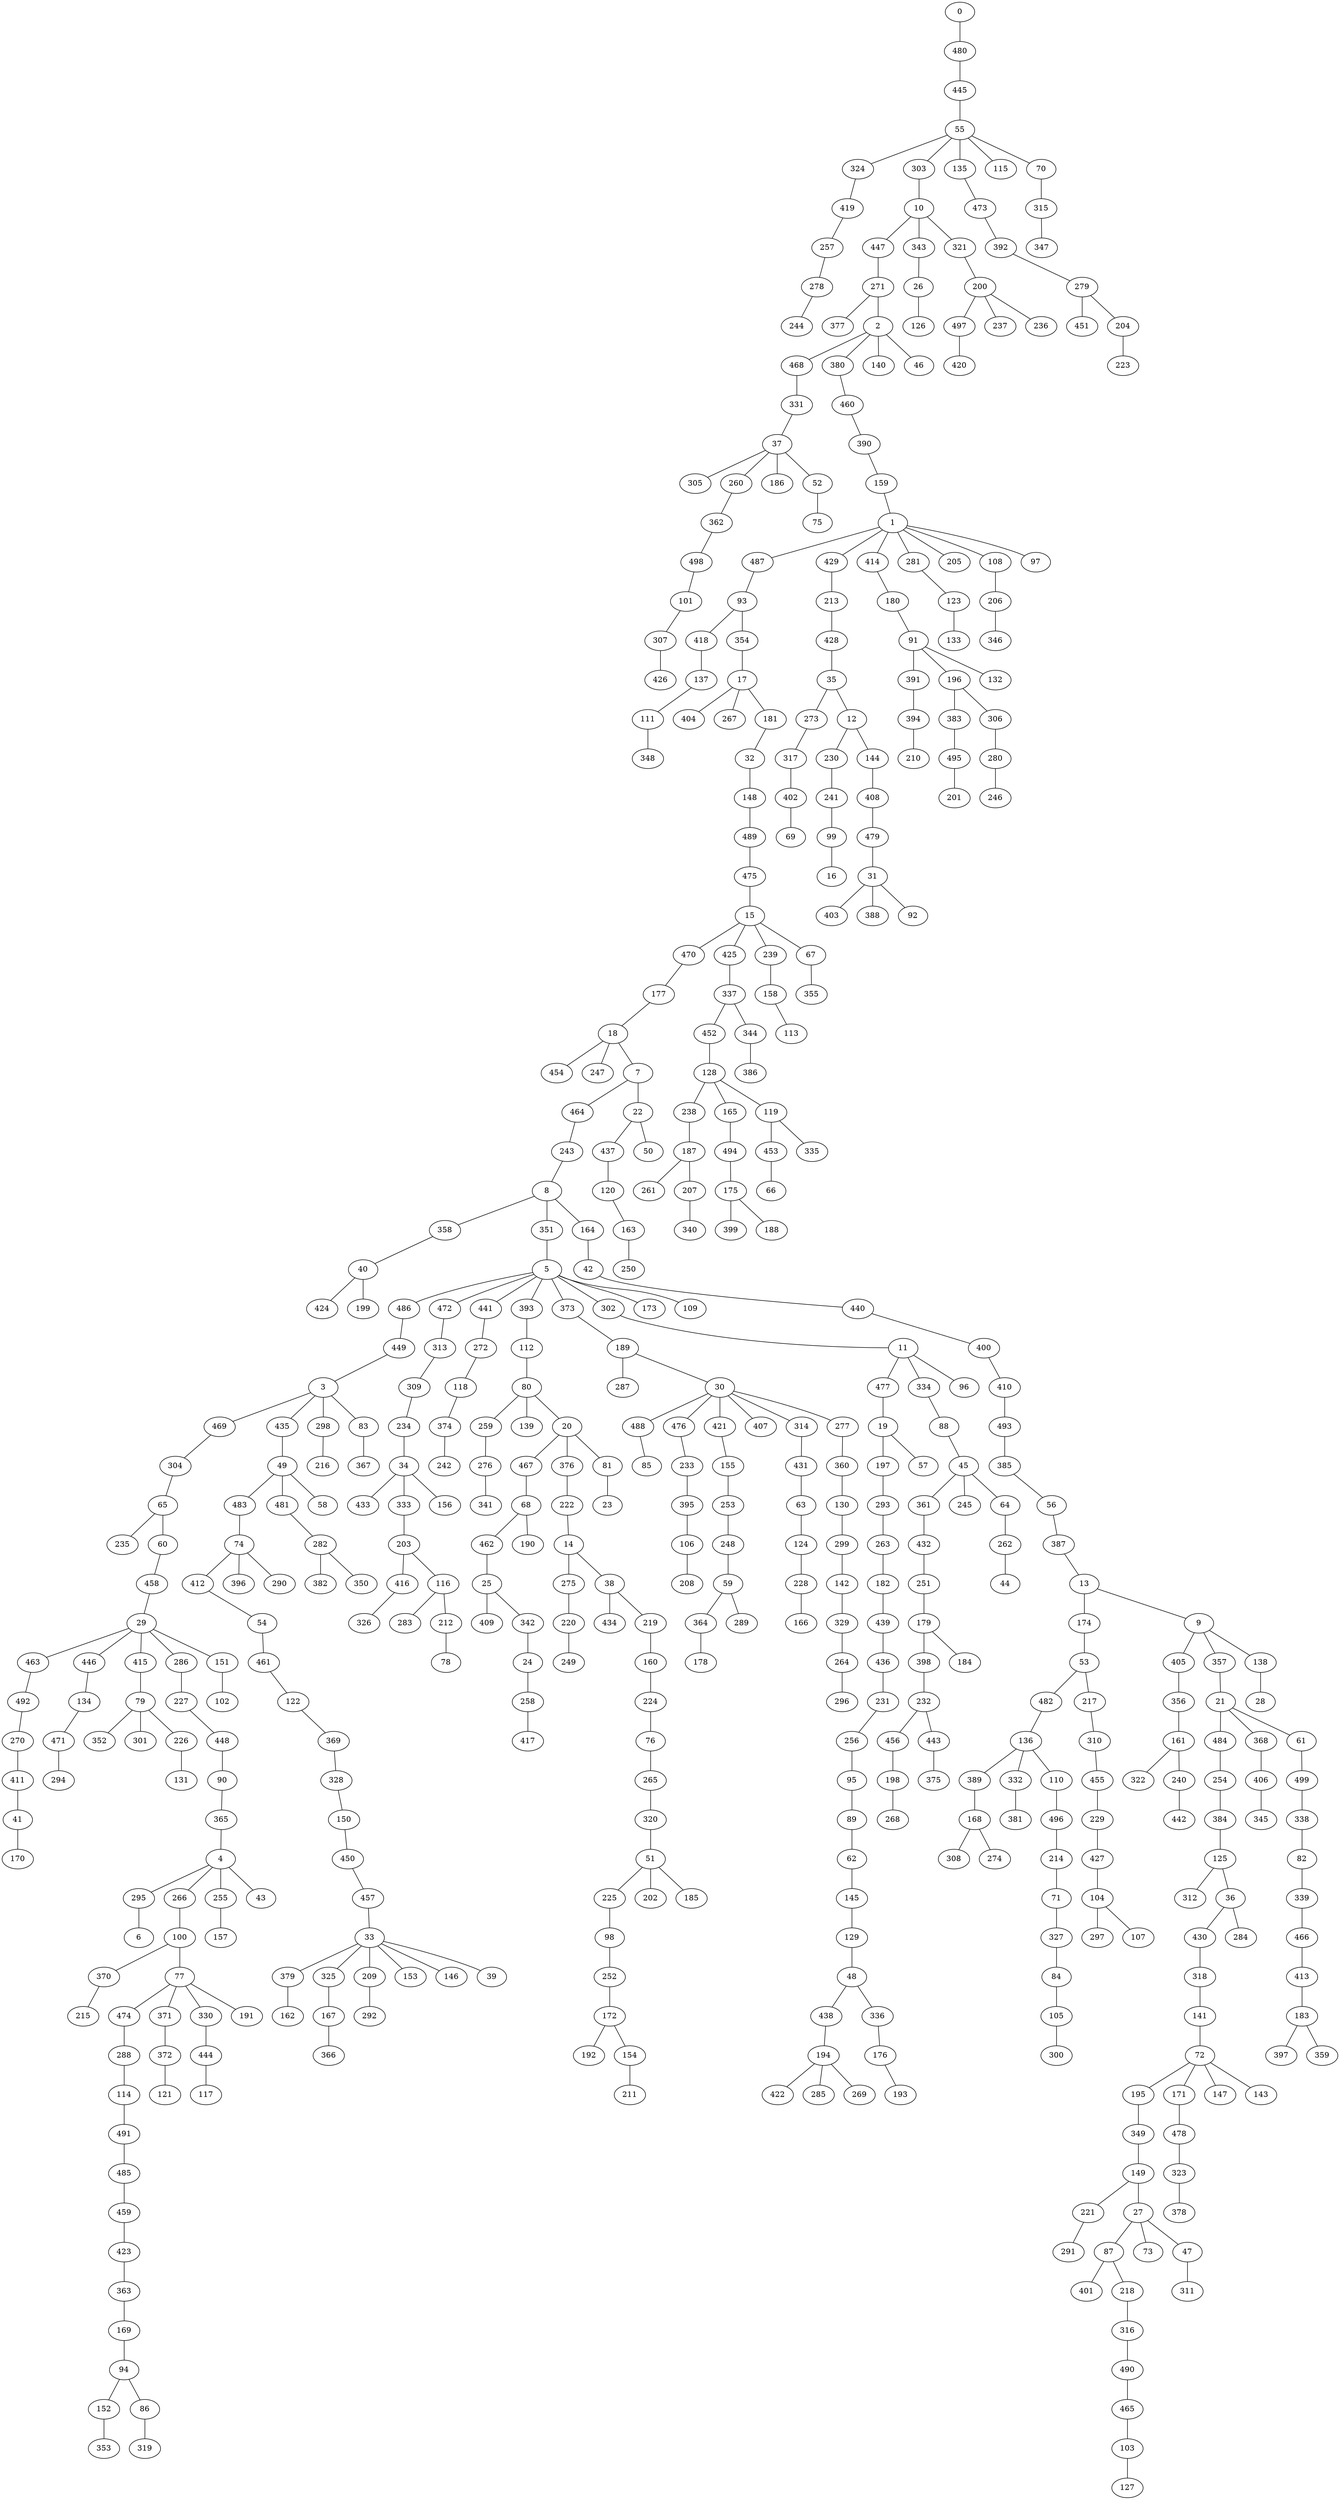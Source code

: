 graph DFS_I_grafoDorogovtsev_500  {
0;
480;
445;
55;
324;
419;
257;
278;
244;
303;
10;
447;
271;
377;
2;
468;
331;
37;
305;
260;
362;
498;
101;
307;
426;
186;
52;
75;
380;
460;
390;
159;
1;
487;
93;
418;
137;
111;
348;
354;
17;
404;
267;
181;
32;
148;
489;
475;
15;
470;
177;
18;
454;
247;
7;
464;
243;
8;
358;
40;
424;
199;
351;
5;
486;
449;
3;
469;
304;
65;
235;
60;
458;
29;
463;
492;
270;
411;
41;
170;
446;
134;
471;
294;
415;
79;
352;
301;
226;
131;
286;
227;
448;
90;
365;
4;
295;
6;
266;
100;
370;
215;
77;
474;
288;
114;
491;
485;
459;
423;
363;
169;
94;
152;
353;
86;
319;
371;
372;
121;
330;
444;
117;
191;
255;
157;
43;
151;
102;
435;
49;
483;
74;
412;
54;
461;
122;
369;
328;
150;
450;
457;
33;
379;
162;
325;
167;
366;
209;
292;
153;
146;
39;
396;
290;
481;
282;
382;
350;
58;
298;
216;
83;
367;
472;
313;
309;
234;
34;
433;
333;
203;
416;
326;
116;
283;
212;
78;
156;
441;
272;
118;
374;
242;
393;
112;
80;
259;
276;
341;
139;
20;
467;
68;
462;
25;
409;
342;
24;
258;
417;
190;
376;
222;
14;
275;
220;
249;
38;
434;
219;
160;
224;
76;
265;
320;
51;
225;
98;
252;
172;
192;
154;
211;
202;
185;
81;
23;
373;
189;
287;
30;
488;
85;
476;
233;
395;
106;
208;
421;
155;
253;
248;
59;
364;
178;
289;
407;
314;
431;
63;
124;
228;
166;
277;
360;
130;
299;
142;
329;
264;
296;
302;
11;
477;
19;
197;
293;
263;
182;
439;
436;
231;
256;
95;
89;
62;
145;
129;
48;
438;
194;
422;
285;
269;
336;
176;
193;
57;
334;
88;
45;
361;
432;
251;
179;
398;
232;
456;
198;
268;
443;
375;
184;
245;
64;
262;
44;
96;
173;
109;
164;
42;
440;
400;
410;
493;
385;
56;
387;
13;
174;
53;
482;
136;
389;
168;
308;
274;
332;
381;
110;
496;
214;
71;
327;
84;
105;
300;
217;
310;
455;
229;
427;
104;
297;
107;
9;
405;
356;
161;
322;
240;
442;
357;
21;
484;
254;
384;
125;
312;
36;
430;
318;
141;
72;
195;
349;
149;
221;
291;
27;
87;
401;
218;
316;
490;
465;
103;
127;
73;
47;
311;
171;
478;
323;
378;
147;
143;
284;
368;
406;
345;
61;
499;
338;
82;
339;
466;
413;
183;
397;
359;
138;
28;
22;
437;
120;
163;
250;
50;
425;
337;
452;
128;
238;
187;
261;
207;
340;
165;
494;
175;
399;
188;
119;
453;
66;
335;
344;
386;
239;
158;
113;
67;
355;
429;
213;
428;
35;
273;
317;
402;
69;
12;
230;
241;
99;
16;
144;
408;
479;
31;
403;
388;
92;
414;
180;
91;
391;
394;
210;
196;
383;
495;
201;
306;
280;
246;
132;
281;
123;
133;
205;
108;
206;
346;
97;
140;
46;
343;
26;
126;
321;
200;
497;
420;
237;
236;
135;
473;
392;
279;
451;
204;
223;
115;
70;
315;
347;
0 -- 480;
480 -- 445;
445 -- 55;
55 -- 324;
324 -- 419;
419 -- 257;
257 -- 278;
278 -- 244;
55 -- 303;
303 -- 10;
10 -- 447;
447 -- 271;
271 -- 377;
271 -- 2;
2 -- 468;
468 -- 331;
331 -- 37;
37 -- 305;
37 -- 260;
260 -- 362;
362 -- 498;
498 -- 101;
101 -- 307;
307 -- 426;
37 -- 186;
37 -- 52;
52 -- 75;
2 -- 380;
380 -- 460;
460 -- 390;
390 -- 159;
159 -- 1;
1 -- 487;
487 -- 93;
93 -- 418;
418 -- 137;
137 -- 111;
111 -- 348;
93 -- 354;
354 -- 17;
17 -- 404;
17 -- 267;
17 -- 181;
181 -- 32;
32 -- 148;
148 -- 489;
489 -- 475;
475 -- 15;
15 -- 470;
470 -- 177;
177 -- 18;
18 -- 454;
18 -- 247;
18 -- 7;
7 -- 464;
464 -- 243;
243 -- 8;
8 -- 358;
358 -- 40;
40 -- 424;
40 -- 199;
8 -- 351;
351 -- 5;
5 -- 486;
486 -- 449;
449 -- 3;
3 -- 469;
469 -- 304;
304 -- 65;
65 -- 235;
65 -- 60;
60 -- 458;
458 -- 29;
29 -- 463;
463 -- 492;
492 -- 270;
270 -- 411;
411 -- 41;
41 -- 170;
29 -- 446;
446 -- 134;
134 -- 471;
471 -- 294;
29 -- 415;
415 -- 79;
79 -- 352;
79 -- 301;
79 -- 226;
226 -- 131;
29 -- 286;
286 -- 227;
227 -- 448;
448 -- 90;
90 -- 365;
365 -- 4;
4 -- 295;
295 -- 6;
4 -- 266;
266 -- 100;
100 -- 370;
370 -- 215;
100 -- 77;
77 -- 474;
474 -- 288;
288 -- 114;
114 -- 491;
491 -- 485;
485 -- 459;
459 -- 423;
423 -- 363;
363 -- 169;
169 -- 94;
94 -- 152;
152 -- 353;
94 -- 86;
86 -- 319;
77 -- 371;
371 -- 372;
372 -- 121;
77 -- 330;
330 -- 444;
444 -- 117;
77 -- 191;
4 -- 255;
255 -- 157;
4 -- 43;
29 -- 151;
151 -- 102;
3 -- 435;
435 -- 49;
49 -- 483;
483 -- 74;
74 -- 412;
412 -- 54;
54 -- 461;
461 -- 122;
122 -- 369;
369 -- 328;
328 -- 150;
150 -- 450;
450 -- 457;
457 -- 33;
33 -- 379;
379 -- 162;
33 -- 325;
325 -- 167;
167 -- 366;
33 -- 209;
209 -- 292;
33 -- 153;
33 -- 146;
33 -- 39;
74 -- 396;
74 -- 290;
49 -- 481;
481 -- 282;
282 -- 382;
282 -- 350;
49 -- 58;
3 -- 298;
298 -- 216;
3 -- 83;
83 -- 367;
5 -- 472;
472 -- 313;
313 -- 309;
309 -- 234;
234 -- 34;
34 -- 433;
34 -- 333;
333 -- 203;
203 -- 416;
416 -- 326;
203 -- 116;
116 -- 283;
116 -- 212;
212 -- 78;
34 -- 156;
5 -- 441;
441 -- 272;
272 -- 118;
118 -- 374;
374 -- 242;
5 -- 393;
393 -- 112;
112 -- 80;
80 -- 259;
259 -- 276;
276 -- 341;
80 -- 139;
80 -- 20;
20 -- 467;
467 -- 68;
68 -- 462;
462 -- 25;
25 -- 409;
25 -- 342;
342 -- 24;
24 -- 258;
258 -- 417;
68 -- 190;
20 -- 376;
376 -- 222;
222 -- 14;
14 -- 275;
275 -- 220;
220 -- 249;
14 -- 38;
38 -- 434;
38 -- 219;
219 -- 160;
160 -- 224;
224 -- 76;
76 -- 265;
265 -- 320;
320 -- 51;
51 -- 225;
225 -- 98;
98 -- 252;
252 -- 172;
172 -- 192;
172 -- 154;
154 -- 211;
51 -- 202;
51 -- 185;
20 -- 81;
81 -- 23;
5 -- 373;
373 -- 189;
189 -- 287;
189 -- 30;
30 -- 488;
488 -- 85;
30 -- 476;
476 -- 233;
233 -- 395;
395 -- 106;
106 -- 208;
30 -- 421;
421 -- 155;
155 -- 253;
253 -- 248;
248 -- 59;
59 -- 364;
364 -- 178;
59 -- 289;
30 -- 407;
30 -- 314;
314 -- 431;
431 -- 63;
63 -- 124;
124 -- 228;
228 -- 166;
30 -- 277;
277 -- 360;
360 -- 130;
130 -- 299;
299 -- 142;
142 -- 329;
329 -- 264;
264 -- 296;
5 -- 302;
302 -- 11;
11 -- 477;
477 -- 19;
19 -- 197;
197 -- 293;
293 -- 263;
263 -- 182;
182 -- 439;
439 -- 436;
436 -- 231;
231 -- 256;
256 -- 95;
95 -- 89;
89 -- 62;
62 -- 145;
145 -- 129;
129 -- 48;
48 -- 438;
438 -- 194;
194 -- 422;
194 -- 285;
194 -- 269;
48 -- 336;
336 -- 176;
176 -- 193;
19 -- 57;
11 -- 334;
334 -- 88;
88 -- 45;
45 -- 361;
361 -- 432;
432 -- 251;
251 -- 179;
179 -- 398;
398 -- 232;
232 -- 456;
456 -- 198;
198 -- 268;
232 -- 443;
443 -- 375;
179 -- 184;
45 -- 245;
45 -- 64;
64 -- 262;
262 -- 44;
11 -- 96;
5 -- 173;
5 -- 109;
8 -- 164;
164 -- 42;
42 -- 440;
440 -- 400;
400 -- 410;
410 -- 493;
493 -- 385;
385 -- 56;
56 -- 387;
387 -- 13;
13 -- 174;
174 -- 53;
53 -- 482;
482 -- 136;
136 -- 389;
389 -- 168;
168 -- 308;
168 -- 274;
136 -- 332;
332 -- 381;
136 -- 110;
110 -- 496;
496 -- 214;
214 -- 71;
71 -- 327;
327 -- 84;
84 -- 105;
105 -- 300;
53 -- 217;
217 -- 310;
310 -- 455;
455 -- 229;
229 -- 427;
427 -- 104;
104 -- 297;
104 -- 107;
13 -- 9;
9 -- 405;
405 -- 356;
356 -- 161;
161 -- 322;
161 -- 240;
240 -- 442;
9 -- 357;
357 -- 21;
21 -- 484;
484 -- 254;
254 -- 384;
384 -- 125;
125 -- 312;
125 -- 36;
36 -- 430;
430 -- 318;
318 -- 141;
141 -- 72;
72 -- 195;
195 -- 349;
349 -- 149;
149 -- 221;
221 -- 291;
149 -- 27;
27 -- 87;
87 -- 401;
87 -- 218;
218 -- 316;
316 -- 490;
490 -- 465;
465 -- 103;
103 -- 127;
27 -- 73;
27 -- 47;
47 -- 311;
72 -- 171;
171 -- 478;
478 -- 323;
323 -- 378;
72 -- 147;
72 -- 143;
36 -- 284;
21 -- 368;
368 -- 406;
406 -- 345;
21 -- 61;
61 -- 499;
499 -- 338;
338 -- 82;
82 -- 339;
339 -- 466;
466 -- 413;
413 -- 183;
183 -- 397;
183 -- 359;
9 -- 138;
138 -- 28;
7 -- 22;
22 -- 437;
437 -- 120;
120 -- 163;
163 -- 250;
22 -- 50;
15 -- 425;
425 -- 337;
337 -- 452;
452 -- 128;
128 -- 238;
238 -- 187;
187 -- 261;
187 -- 207;
207 -- 340;
128 -- 165;
165 -- 494;
494 -- 175;
175 -- 399;
175 -- 188;
128 -- 119;
119 -- 453;
453 -- 66;
119 -- 335;
337 -- 344;
344 -- 386;
15 -- 239;
239 -- 158;
158 -- 113;
15 -- 67;
67 -- 355;
1 -- 429;
429 -- 213;
213 -- 428;
428 -- 35;
35 -- 273;
273 -- 317;
317 -- 402;
402 -- 69;
35 -- 12;
12 -- 230;
230 -- 241;
241 -- 99;
99 -- 16;
12 -- 144;
144 -- 408;
408 -- 479;
479 -- 31;
31 -- 403;
31 -- 388;
31 -- 92;
1 -- 414;
414 -- 180;
180 -- 91;
91 -- 391;
391 -- 394;
394 -- 210;
91 -- 196;
196 -- 383;
383 -- 495;
495 -- 201;
196 -- 306;
306 -- 280;
280 -- 246;
91 -- 132;
1 -- 281;
281 -- 123;
123 -- 133;
1 -- 205;
1 -- 108;
108 -- 206;
206 -- 346;
1 -- 97;
2 -- 140;
2 -- 46;
10 -- 343;
343 -- 26;
26 -- 126;
10 -- 321;
321 -- 200;
200 -- 497;
497 -- 420;
200 -- 237;
200 -- 236;
55 -- 135;
135 -- 473;
473 -- 392;
392 -- 279;
279 -- 451;
279 -- 204;
204 -- 223;
55 -- 115;
55 -- 70;
70 -- 315;
315 -- 347;
}